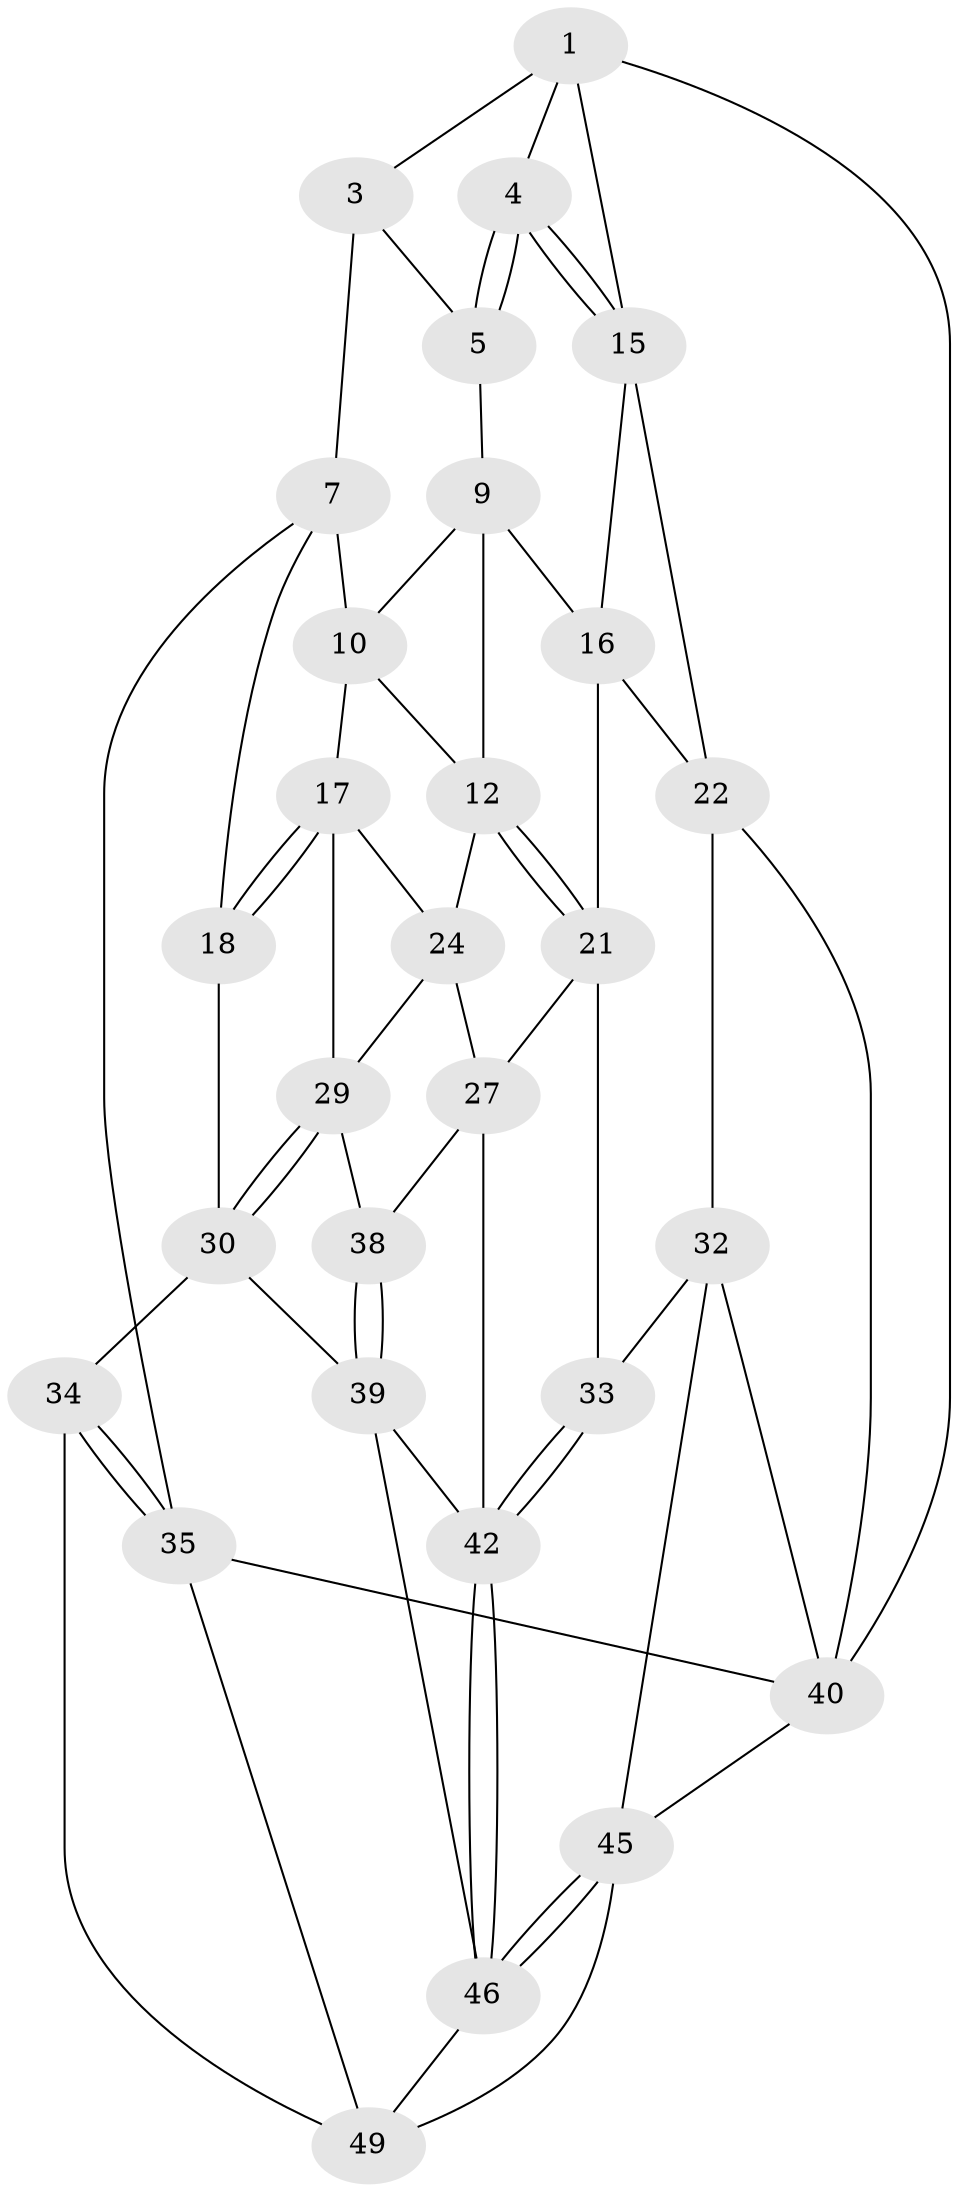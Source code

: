 // Generated by graph-tools (version 1.1) at 2025/24/03/03/25 07:24:33]
// undirected, 29 vertices, 65 edges
graph export_dot {
graph [start="1"]
  node [color=gray90,style=filled];
  1 [pos="+0.8574071371955471+0.07421662249057798",super="+2"];
  3 [pos="+0.7475298433018784+0",super="+6"];
  4 [pos="+0.7256516351764822+0.18869514768375295"];
  5 [pos="+0.5025936903344344+0"];
  7 [pos="+0+0",super="+8"];
  9 [pos="+0.46602570676469673+0.04812286575876409",super="+11"];
  10 [pos="+0.1841371742565763+0.1578145990604544",super="+14"];
  12 [pos="+0.3839327986312468+0.2864750779573876",super="+13"];
  15 [pos="+0.7485005335400892+0.25415325425224683",super="+19"];
  16 [pos="+0.593558517990884+0.3443120589466648",super="+20"];
  17 [pos="+0.08035914403484677+0.32328702165688605",super="+25"];
  18 [pos="+0+0.30160473880003946"];
  21 [pos="+0.5321462649691838+0.46078142210082046",super="+26"];
  22 [pos="+0.9643167701764023+0.46300306982951456",super="+23"];
  24 [pos="+0.27884576338284367+0.4911578656061676",super="+28"];
  27 [pos="+0.3531539981974521+0.58810255980692",super="+37"];
  29 [pos="+0.00270500295736426+0.6126969083915663",super="+36"];
  30 [pos="+0+0.6169019320297561",super="+31"];
  32 [pos="+0.6821854663429666+0.6804238154789604",super="+44"];
  33 [pos="+0.6204840523501872+0.662156984316903"];
  34 [pos="+0+0.8129430895718865",super="+50"];
  35 [pos="+0+1",super="+52"];
  38 [pos="+0.1660365956807155+0.6532995828222307"];
  39 [pos="+0.15641008446643753+0.8016977970756648",super="+47"];
  40 [pos="+1+1",super="+41"];
  42 [pos="+0.4231597740147338+0.7316418945652492",super="+43"];
  45 [pos="+0.5816339355842483+1",super="+53"];
  46 [pos="+0.4850708642376395+0.9469113279551319",super="+48"];
  49 [pos="+0.17164683227841723+0.8435380352039732",super="+51"];
  1 -- 4;
  1 -- 40;
  1 -- 3;
  1 -- 15;
  3 -- 7 [weight=2];
  3 -- 5;
  4 -- 5;
  4 -- 5;
  4 -- 15;
  4 -- 15;
  5 -- 9;
  7 -- 18;
  7 -- 35;
  7 -- 10;
  9 -- 10;
  9 -- 16;
  9 -- 12;
  10 -- 17;
  10 -- 12;
  12 -- 21;
  12 -- 21;
  12 -- 24;
  15 -- 16;
  15 -- 22;
  16 -- 21;
  16 -- 22;
  17 -- 18;
  17 -- 18;
  17 -- 24;
  17 -- 29;
  18 -- 30;
  21 -- 33;
  21 -- 27;
  22 -- 40;
  22 -- 32;
  24 -- 27;
  24 -- 29;
  27 -- 42;
  27 -- 38;
  29 -- 30;
  29 -- 30;
  29 -- 38;
  30 -- 39;
  30 -- 34;
  32 -- 33;
  32 -- 40;
  32 -- 45;
  33 -- 42;
  33 -- 42;
  34 -- 35 [weight=2];
  34 -- 35;
  34 -- 49;
  35 -- 40;
  35 -- 49;
  38 -- 39;
  38 -- 39;
  39 -- 42;
  39 -- 46;
  40 -- 45;
  42 -- 46;
  42 -- 46;
  45 -- 46;
  45 -- 46;
  45 -- 49;
  46 -- 49;
}
